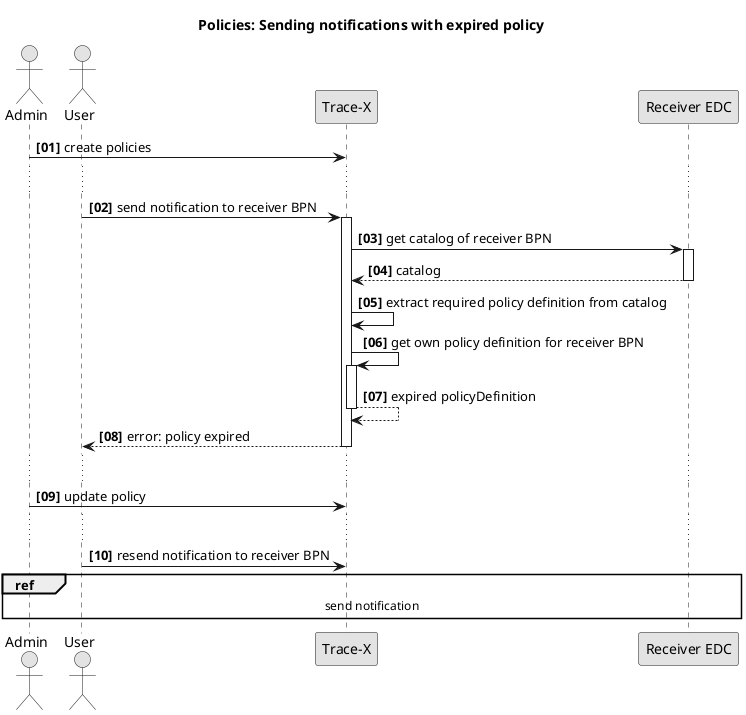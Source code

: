 @startuml
autonumber "<B>[00]"
title: Policies: Sending notifications with expired policy

skinparam monochrome true
skinparam shadowing false
skinparam defaultFontName "Architects daughter"
skinparam linetype ortho

actor Admin
actor User
participant "Trace-X" as TraceX
participant "Receiver EDC" as EDC

Admin -> TraceX: create policies
...
User -> TraceX: send notification to receiver BPN
activate TraceX
TraceX -> EDC: get catalog of receiver BPN
activate EDC
EDC --> TraceX: catalog
deactivate EDC
TraceX -> TraceX: extract required policy definition from catalog
TraceX -> TraceX: get own policy definition for receiver BPN
activate TraceX
TraceX --> TraceX: expired policyDefinition
deactivate TraceX
TraceX --> User: error: policy expired
deactivate TraceX
...
Admin -> TraceX: update policy
...
User -> TraceX: resend notification to receiver BPN
ref over User, Admin, TraceX, EDC: send notification
deactivate TraceX
@enduml
